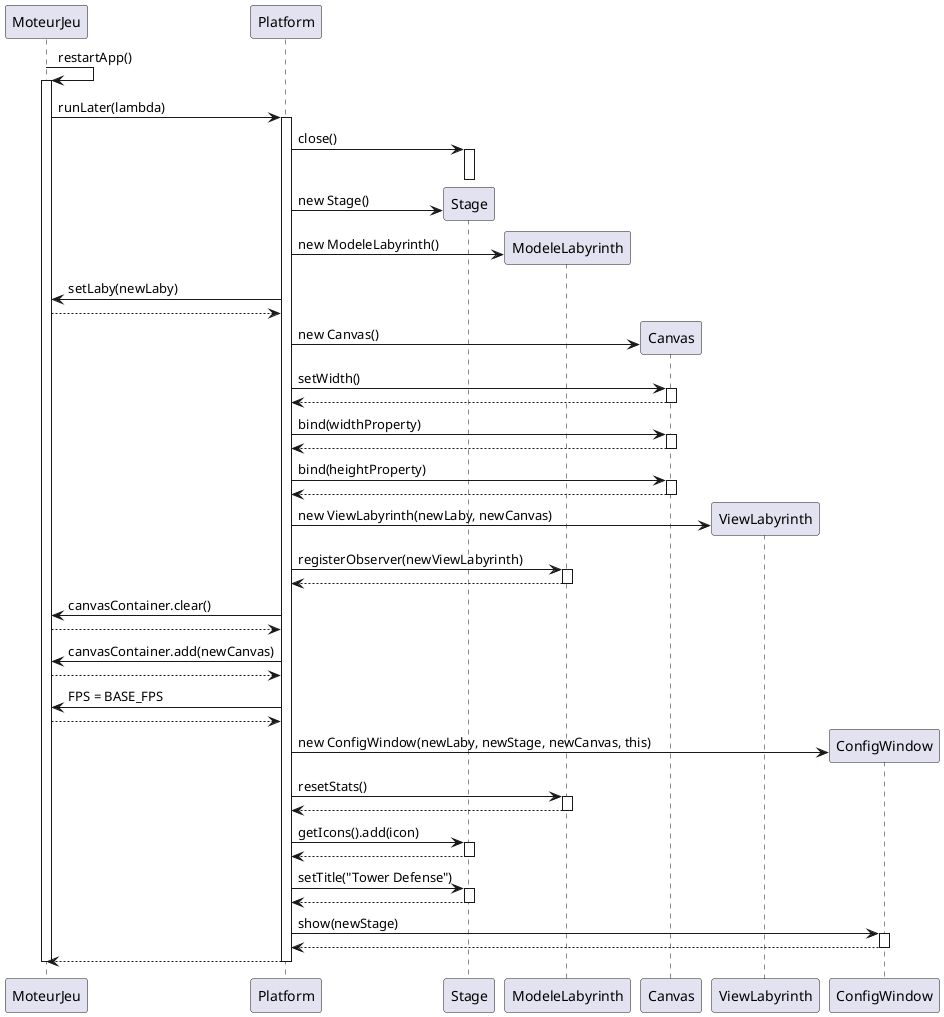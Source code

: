@startuml
participant "MoteurJeu" as MJ
participant "Platform" as P
participant "Stage" as S
participant "ModeleLabyrinth" as ML
participant "Canvas" as C
participant "ViewLabyrinth" as VL
participant "ConfigWindow" as CW

MJ -> MJ : restartApp()
activate MJ

MJ -> P : runLater(lambda)
activate P

' Fermeture de l'ancienne fenêtre
P -> S : close()
activate S
deactivate S

' Création des nouveaux composants
P -> S ** : new Stage()

P -> ML ** : new ModeleLabyrinth()
P -> MJ : setLaby(newLaby)
MJ --> P

P -> C ** : new Canvas()
P -> C : setWidth()
activate C
C --> P 
deactivate C
P -> C : bind(widthProperty)
activate C
C --> P 
deactivate C
P -> C : bind(heightProperty)
activate C
C --> P 
deactivate C
P -> VL ** : new ViewLabyrinth(newLaby, newCanvas)
P -> ML : registerObserver(newViewLabyrinth)
activate ML
ML --> P
deactivate ML
' Nettoyage et ajout du canvas
P -> MJ : canvasContainer.clear()
MJ --> P
P -> MJ : canvasContainer.add(newCanvas)
MJ --> P
' Réinitialisation
P -> MJ : FPS = BASE_FPS
MJ --> P
P -> CW ** : new ConfigWindow(newLaby, newStage, newCanvas, this)
P -> ML : resetStats()
activate ML
ML --> P
deactivate ML

' Configuration de la nouvelle fenêtre
P -> S : getIcons().add(icon)
activate S
S --> P 
deactivate S
P -> S : setTitle("Tower Defense")
activate S
S --> P
deactivate S
' Affichage de la configuration
P -> CW : show(newStage)
activate CW
CW --> P 
deactivate CW

P --> MJ
deactivate P
deactivate MJ
@enduml